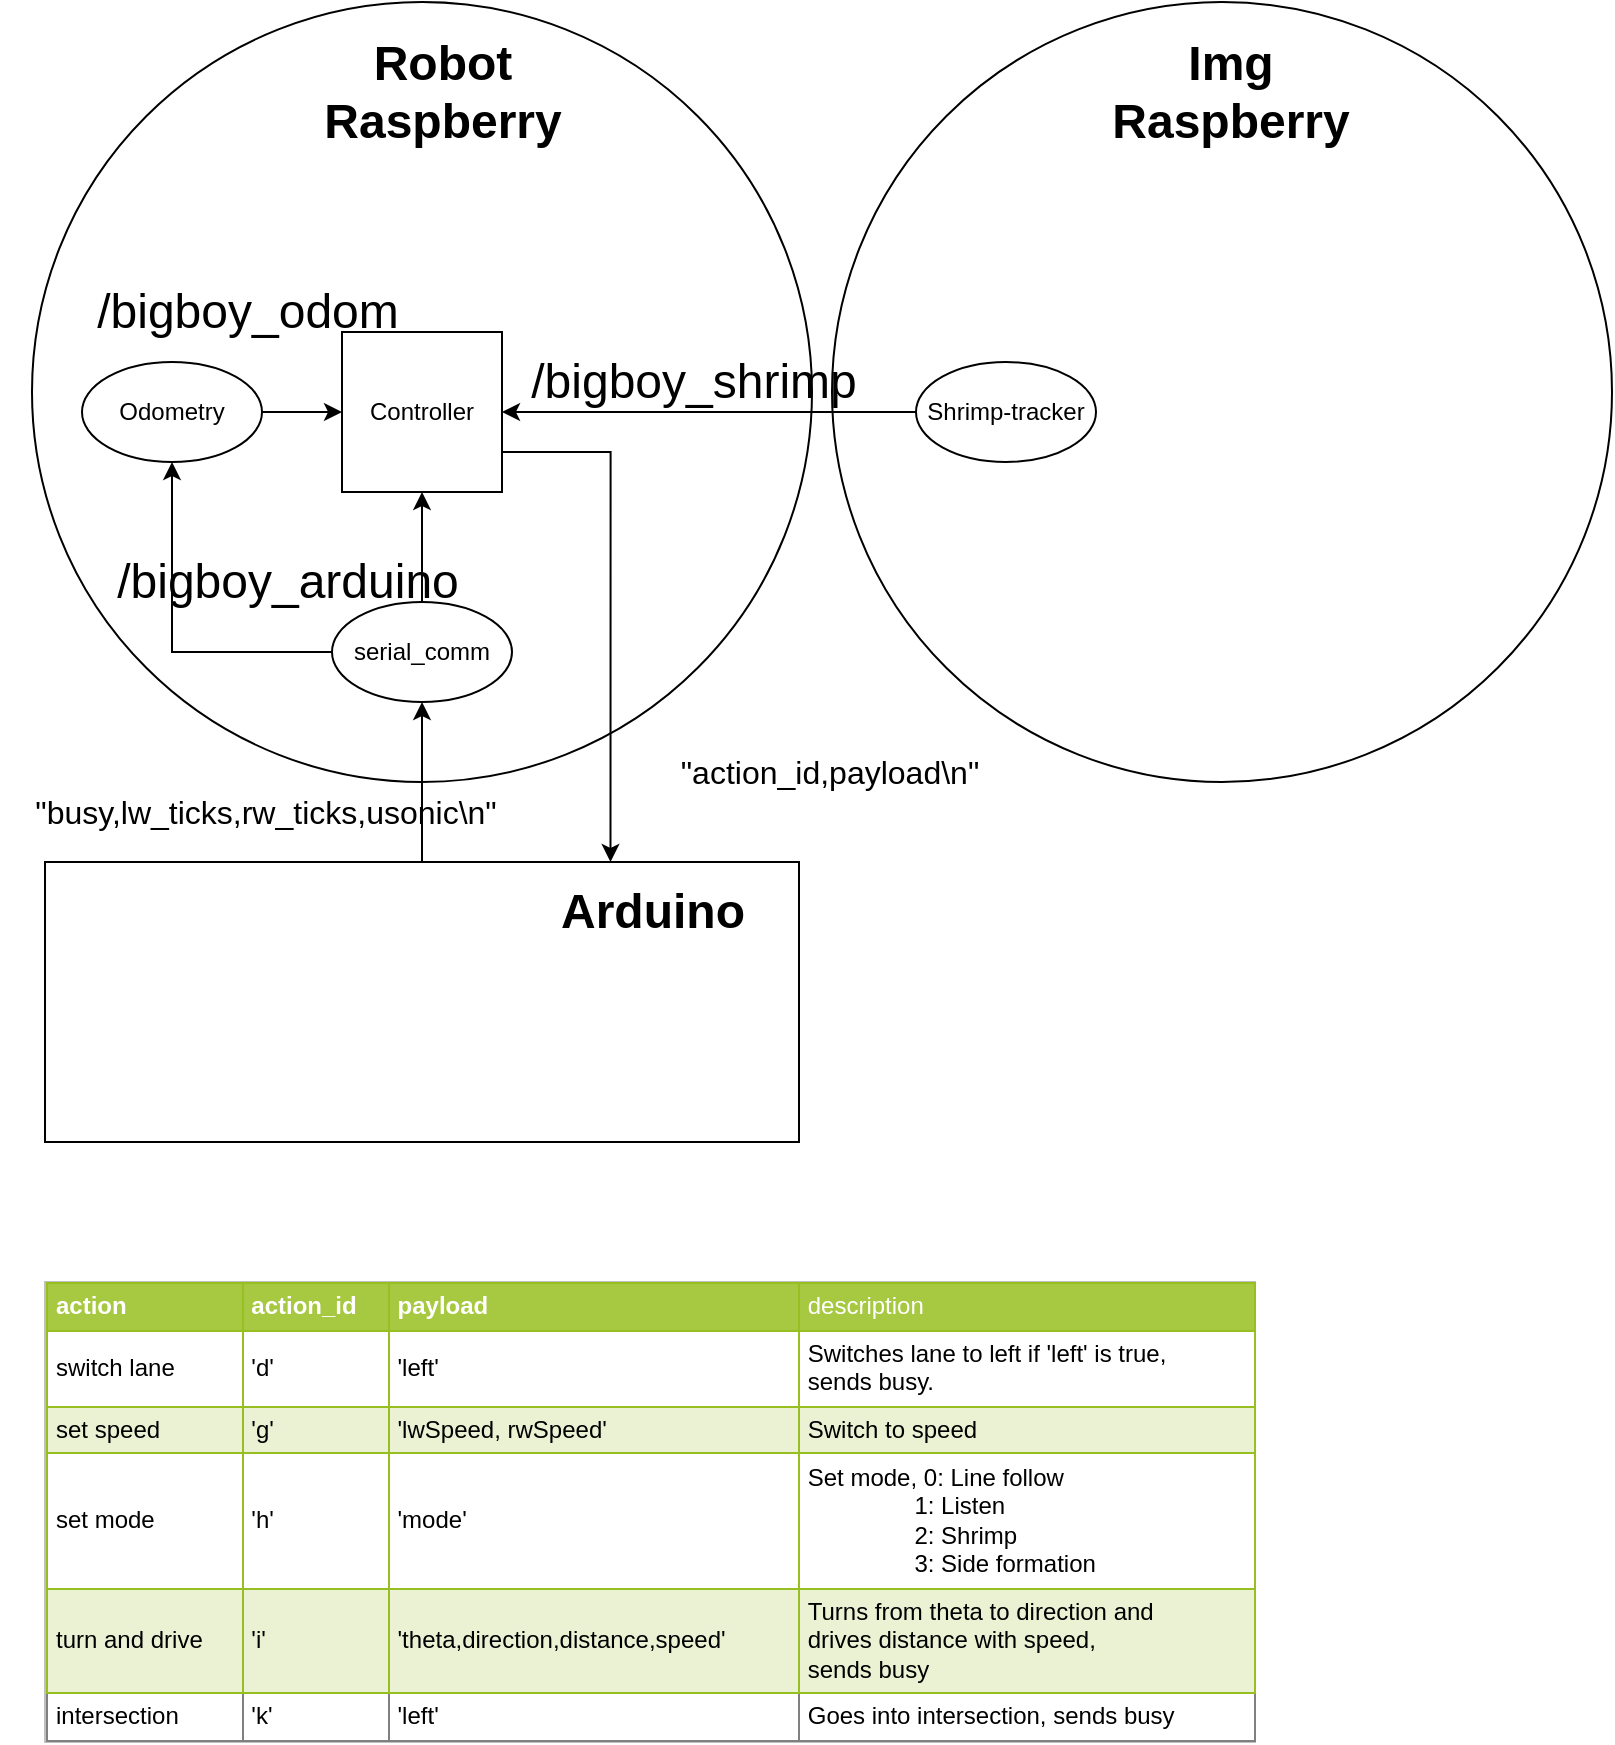 <mxfile version="12.2.6" type="device" pages="1"><diagram id="ysRMwQSIb_zkEHtOpBCq" name="Page-1"><mxGraphModel dx="1340" dy="744" grid="1" gridSize="10" guides="1" tooltips="1" connect="1" arrows="1" fold="1" page="1" pageScale="1" pageWidth="850" pageHeight="1100" math="0" shadow="0"><root><mxCell id="0"/><mxCell id="1" parent="0"/><mxCell id="hpyg0ySHgJREN_mAISRW-10" value="" style="ellipse;whiteSpace=wrap;html=1;aspect=fixed;align=left;" parent="1" vertex="1"><mxGeometry x="430" y="90" width="390" height="390" as="geometry"/></mxCell><mxCell id="hpyg0ySHgJREN_mAISRW-3" value="" style="ellipse;whiteSpace=wrap;html=1;aspect=fixed;align=left;" parent="1" vertex="1"><mxGeometry x="30" y="90" width="390" height="390" as="geometry"/></mxCell><mxCell id="hpyg0ySHgJREN_mAISRW-25" style="edgeStyle=orthogonalEdgeStyle;rounded=0;orthogonalLoop=1;jettySize=auto;html=1;exitX=1;exitY=0.75;exitDx=0;exitDy=0;entryX=0.75;entryY=0;entryDx=0;entryDy=0;fontSize=24;" parent="1" source="hpyg0ySHgJREN_mAISRW-1" target="hpyg0ySHgJREN_mAISRW-21" edge="1"><mxGeometry relative="1" as="geometry"/></mxCell><mxCell id="hpyg0ySHgJREN_mAISRW-1" value="Controller" style="whiteSpace=wrap;html=1;aspect=fixed;" parent="1" vertex="1"><mxGeometry x="185" y="255" width="80" height="80" as="geometry"/></mxCell><mxCell id="hpyg0ySHgJREN_mAISRW-17" style="edgeStyle=orthogonalEdgeStyle;rounded=0;orthogonalLoop=1;jettySize=auto;html=1;exitX=0;exitY=0.5;exitDx=0;exitDy=0;entryX=0.5;entryY=1;entryDx=0;entryDy=0;fontSize=24;" parent="1" source="hpyg0ySHgJREN_mAISRW-2" target="hpyg0ySHgJREN_mAISRW-8" edge="1"><mxGeometry relative="1" as="geometry"/></mxCell><mxCell id="hpyg0ySHgJREN_mAISRW-2" value="serial_comm" style="ellipse;whiteSpace=wrap;html=1;" parent="1" vertex="1"><mxGeometry x="180" y="390" width="90" height="50" as="geometry"/></mxCell><mxCell id="hpyg0ySHgJREN_mAISRW-4" value="&lt;div&gt;Robot Raspberry&lt;br&gt;&lt;/div&gt;" style="text;html=1;strokeColor=none;fillColor=none;align=center;verticalAlign=middle;whiteSpace=wrap;rounded=0;fontSize=24;fontStyle=1" parent="1" vertex="1"><mxGeometry x="177.5" y="120" width="115" height="30" as="geometry"/></mxCell><mxCell id="hpyg0ySHgJREN_mAISRW-16" style="edgeStyle=orthogonalEdgeStyle;rounded=0;orthogonalLoop=1;jettySize=auto;html=1;exitX=1;exitY=0.5;exitDx=0;exitDy=0;entryX=0;entryY=0.5;entryDx=0;entryDy=0;fontSize=24;" parent="1" source="hpyg0ySHgJREN_mAISRW-8" target="hpyg0ySHgJREN_mAISRW-1" edge="1"><mxGeometry relative="1" as="geometry"/></mxCell><mxCell id="hpyg0ySHgJREN_mAISRW-8" value="Odometry" style="ellipse;whiteSpace=wrap;html=1;" parent="1" vertex="1"><mxGeometry x="55" y="270" width="90" height="50" as="geometry"/></mxCell><mxCell id="hpyg0ySHgJREN_mAISRW-11" value="Img Raspberry" style="text;html=1;strokeColor=none;fillColor=none;align=center;verticalAlign=middle;whiteSpace=wrap;rounded=0;fontSize=24;fontStyle=1" parent="1" vertex="1"><mxGeometry x="572" y="120" width="115" height="30" as="geometry"/></mxCell><mxCell id="hpyg0ySHgJREN_mAISRW-13" style="edgeStyle=orthogonalEdgeStyle;rounded=0;orthogonalLoop=1;jettySize=auto;html=1;exitX=0;exitY=0.5;exitDx=0;exitDy=0;entryX=1;entryY=0.5;entryDx=0;entryDy=0;fontSize=24;" parent="1" source="hpyg0ySHgJREN_mAISRW-12" target="hpyg0ySHgJREN_mAISRW-1" edge="1"><mxGeometry relative="1" as="geometry"/></mxCell><mxCell id="hpyg0ySHgJREN_mAISRW-12" value="Shrimp-tracker" style="ellipse;whiteSpace=wrap;html=1;" parent="1" vertex="1"><mxGeometry x="472" y="270" width="90" height="50" as="geometry"/></mxCell><mxCell id="hpyg0ySHgJREN_mAISRW-15" style="edgeStyle=orthogonalEdgeStyle;rounded=0;orthogonalLoop=1;jettySize=auto;html=1;exitX=0.5;exitY=0;exitDx=0;exitDy=0;entryX=0.5;entryY=1;entryDx=0;entryDy=0;fontSize=24;exitPerimeter=0;" parent="1" source="hpyg0ySHgJREN_mAISRW-2" target="hpyg0ySHgJREN_mAISRW-1" edge="1"><mxGeometry relative="1" as="geometry"><mxPoint x="235" y="400" as="sourcePoint"/><mxPoint x="235" y="345" as="targetPoint"/></mxGeometry></mxCell><mxCell id="hpyg0ySHgJREN_mAISRW-18" value="&lt;div&gt;/bigboy_shrimp&lt;/div&gt;" style="text;html=1;strokeColor=none;fillColor=none;align=center;verticalAlign=middle;whiteSpace=wrap;rounded=0;fontSize=24;" parent="1" vertex="1"><mxGeometry x="340.5" y="270" width="40" height="20" as="geometry"/></mxCell><mxCell id="hpyg0ySHgJREN_mAISRW-19" value="&lt;div&gt;/bigboy_arduino&lt;/div&gt;" style="text;html=1;strokeColor=none;fillColor=none;align=center;verticalAlign=middle;whiteSpace=wrap;rounded=0;fontSize=24;" parent="1" vertex="1"><mxGeometry x="137.5" y="370" width="40" height="20" as="geometry"/></mxCell><mxCell id="hpyg0ySHgJREN_mAISRW-20" value="&lt;div&gt;/bigboy_odom&lt;/div&gt;" style="text;html=1;strokeColor=none;fillColor=none;align=center;verticalAlign=middle;whiteSpace=wrap;rounded=0;fontSize=24;" parent="1" vertex="1"><mxGeometry x="117.5" y="235" width="40" height="20" as="geometry"/></mxCell><mxCell id="hpyg0ySHgJREN_mAISRW-24" style="edgeStyle=orthogonalEdgeStyle;rounded=0;orthogonalLoop=1;jettySize=auto;html=1;exitX=0.5;exitY=0;exitDx=0;exitDy=0;entryX=0.5;entryY=1;entryDx=0;entryDy=0;fontSize=24;" parent="1" source="hpyg0ySHgJREN_mAISRW-21" target="hpyg0ySHgJREN_mAISRW-2" edge="1"><mxGeometry relative="1" as="geometry"/></mxCell><mxCell id="hpyg0ySHgJREN_mAISRW-21" value="" style="rounded=0;whiteSpace=wrap;html=1;fontSize=24;" parent="1" vertex="1"><mxGeometry x="36.5" y="520" width="377" height="140" as="geometry"/></mxCell><mxCell id="hpyg0ySHgJREN_mAISRW-23" value="Arduino" style="text;html=1;strokeColor=none;fillColor=none;align=center;verticalAlign=middle;whiteSpace=wrap;rounded=0;fontSize=24;fontStyle=1" parent="1" vertex="1"><mxGeometry x="283" y="530" width="115" height="30" as="geometry"/></mxCell><mxCell id="hpyg0ySHgJREN_mAISRW-26" value="&lt;div&gt;&lt;font style=&quot;font-size: 16px&quot;&gt;&quot;busy,lw_ticks,rw_ticks,usonic\n&quot;&lt;/font&gt;&lt;/div&gt;" style="text;html=1;strokeColor=none;fillColor=none;align=center;verticalAlign=middle;whiteSpace=wrap;rounded=0;fontSize=24;" parent="1" vertex="1"><mxGeometry x="14" y="483" width="266" height="20" as="geometry"/></mxCell><mxCell id="hpyg0ySHgJREN_mAISRW-27" value="&lt;div&gt;&lt;font style=&quot;font-size: 16px&quot;&gt;&quot;action_id,payload\n&quot;&lt;br&gt;&lt;/font&gt;&lt;/div&gt;" style="text;html=1;strokeColor=none;fillColor=none;align=center;verticalAlign=middle;whiteSpace=wrap;rounded=0;fontSize=24;" parent="1" vertex="1"><mxGeometry x="296" y="463" width="266" height="20" as="geometry"/></mxCell><mxCell id="qQQPNeXrnlK-QOJRoS3N-2" value="&lt;table style=&quot;width: 100% ; height: 100% ; border-collapse: collapse&quot; width=&quot;100%&quot; cellpadding=&quot;4&quot; border=&quot;1&quot;&gt;&lt;tbody&gt;&lt;tr style=&quot;background-color: #a7c942 ; color: #ffffff ; border: 1px solid #98bf21&quot;&gt;&lt;th align=&quot;left&quot;&gt;action&lt;/th&gt;&lt;th align=&quot;left&quot;&gt;action_id&lt;/th&gt;&lt;th align=&quot;left&quot;&gt;payload&lt;/th&gt;&lt;td&gt;description&lt;br&gt;&lt;/td&gt;&lt;/tr&gt;&lt;tr style=&quot;border: 1px solid #98bf21&quot;&gt;&lt;td&gt;switch lane&lt;br&gt;&lt;/td&gt;&lt;td&gt;'d'&lt;/td&gt;&lt;td&gt;'left'&lt;br&gt;&lt;/td&gt;&lt;td&gt;Switches lane to left if 'left' is true,&lt;br&gt;sends busy.&lt;br&gt;&lt;/td&gt;&lt;/tr&gt;&lt;tr style=&quot;background-color: #eaf2d3 ; border: 1px solid #98bf21&quot;&gt;&lt;td&gt;set speed&lt;br&gt;&lt;/td&gt;&lt;td&gt;'g'&lt;/td&gt;&lt;td&gt;'lwSpeed, rwSpeed'&lt;br&gt;&lt;/td&gt;&lt;td&gt;Switch to speed&lt;br&gt;&lt;/td&gt;&lt;/tr&gt;&lt;tr style=&quot;border: 1px solid #98bf21&quot;&gt;&lt;td&gt;set mode&lt;br&gt;&lt;/td&gt;&lt;td&gt;'h'&lt;/td&gt;&lt;td&gt;'mode'&lt;/td&gt;&lt;td&gt;Set mode, 0: Line follow&lt;br&gt;&amp;nbsp;&amp;nbsp;&amp;nbsp;&amp;nbsp;&amp;nbsp;&amp;nbsp;&amp;nbsp;&amp;nbsp;&amp;nbsp;&amp;nbsp;&amp;nbsp;&amp;nbsp;&amp;nbsp;&amp;nbsp;&amp;nbsp; 1: Listen&lt;br&gt;&amp;nbsp;&amp;nbsp;&amp;nbsp;&amp;nbsp;&amp;nbsp;&amp;nbsp;&amp;nbsp;&amp;nbsp;&amp;nbsp;&amp;nbsp;&amp;nbsp;&amp;nbsp;&amp;nbsp;&amp;nbsp;&amp;nbsp; 2: Shrimp&lt;br&gt;&amp;nbsp;&amp;nbsp;&amp;nbsp;&amp;nbsp;&amp;nbsp;&amp;nbsp;&amp;nbsp;&amp;nbsp;&amp;nbsp;&amp;nbsp;&amp;nbsp;&amp;nbsp;&amp;nbsp;&amp;nbsp;&amp;nbsp; 3: Side formation&lt;br&gt;&lt;/td&gt;&lt;/tr&gt;&lt;tr style=&quot;background-color: #eaf2d3 ; border: 1px solid #98bf21&quot;&gt;&lt;td&gt;turn and drive&lt;br&gt;&lt;/td&gt;&lt;td&gt;'i'&lt;/td&gt;&lt;td&gt;'theta,direction,distance,speed'&lt;br&gt;&lt;/td&gt;&lt;td&gt;Turns from theta to direction and&lt;br&gt;drives distance with speed,&lt;br&gt;sends busy&lt;br&gt;&lt;/td&gt;&lt;/tr&gt;&lt;tr&gt;&lt;td&gt;intersection&lt;br&gt;&lt;/td&gt;&lt;td&gt;'k'&lt;br&gt;&lt;/td&gt;&lt;td&gt;'left'&lt;br&gt;&lt;/td&gt;&lt;td&gt;Goes into intersection, sends busy&lt;br&gt;&lt;/td&gt;&lt;/tr&gt;&lt;/tbody&gt;&lt;/table&gt;" style="text;html=1;strokeColor=#c0c0c0;fillColor=#ffffff;overflow=fill;rounded=0;" vertex="1" parent="1"><mxGeometry x="36.5" y="730" width="605" height="230" as="geometry"/></mxCell></root></mxGraphModel></diagram></mxfile>